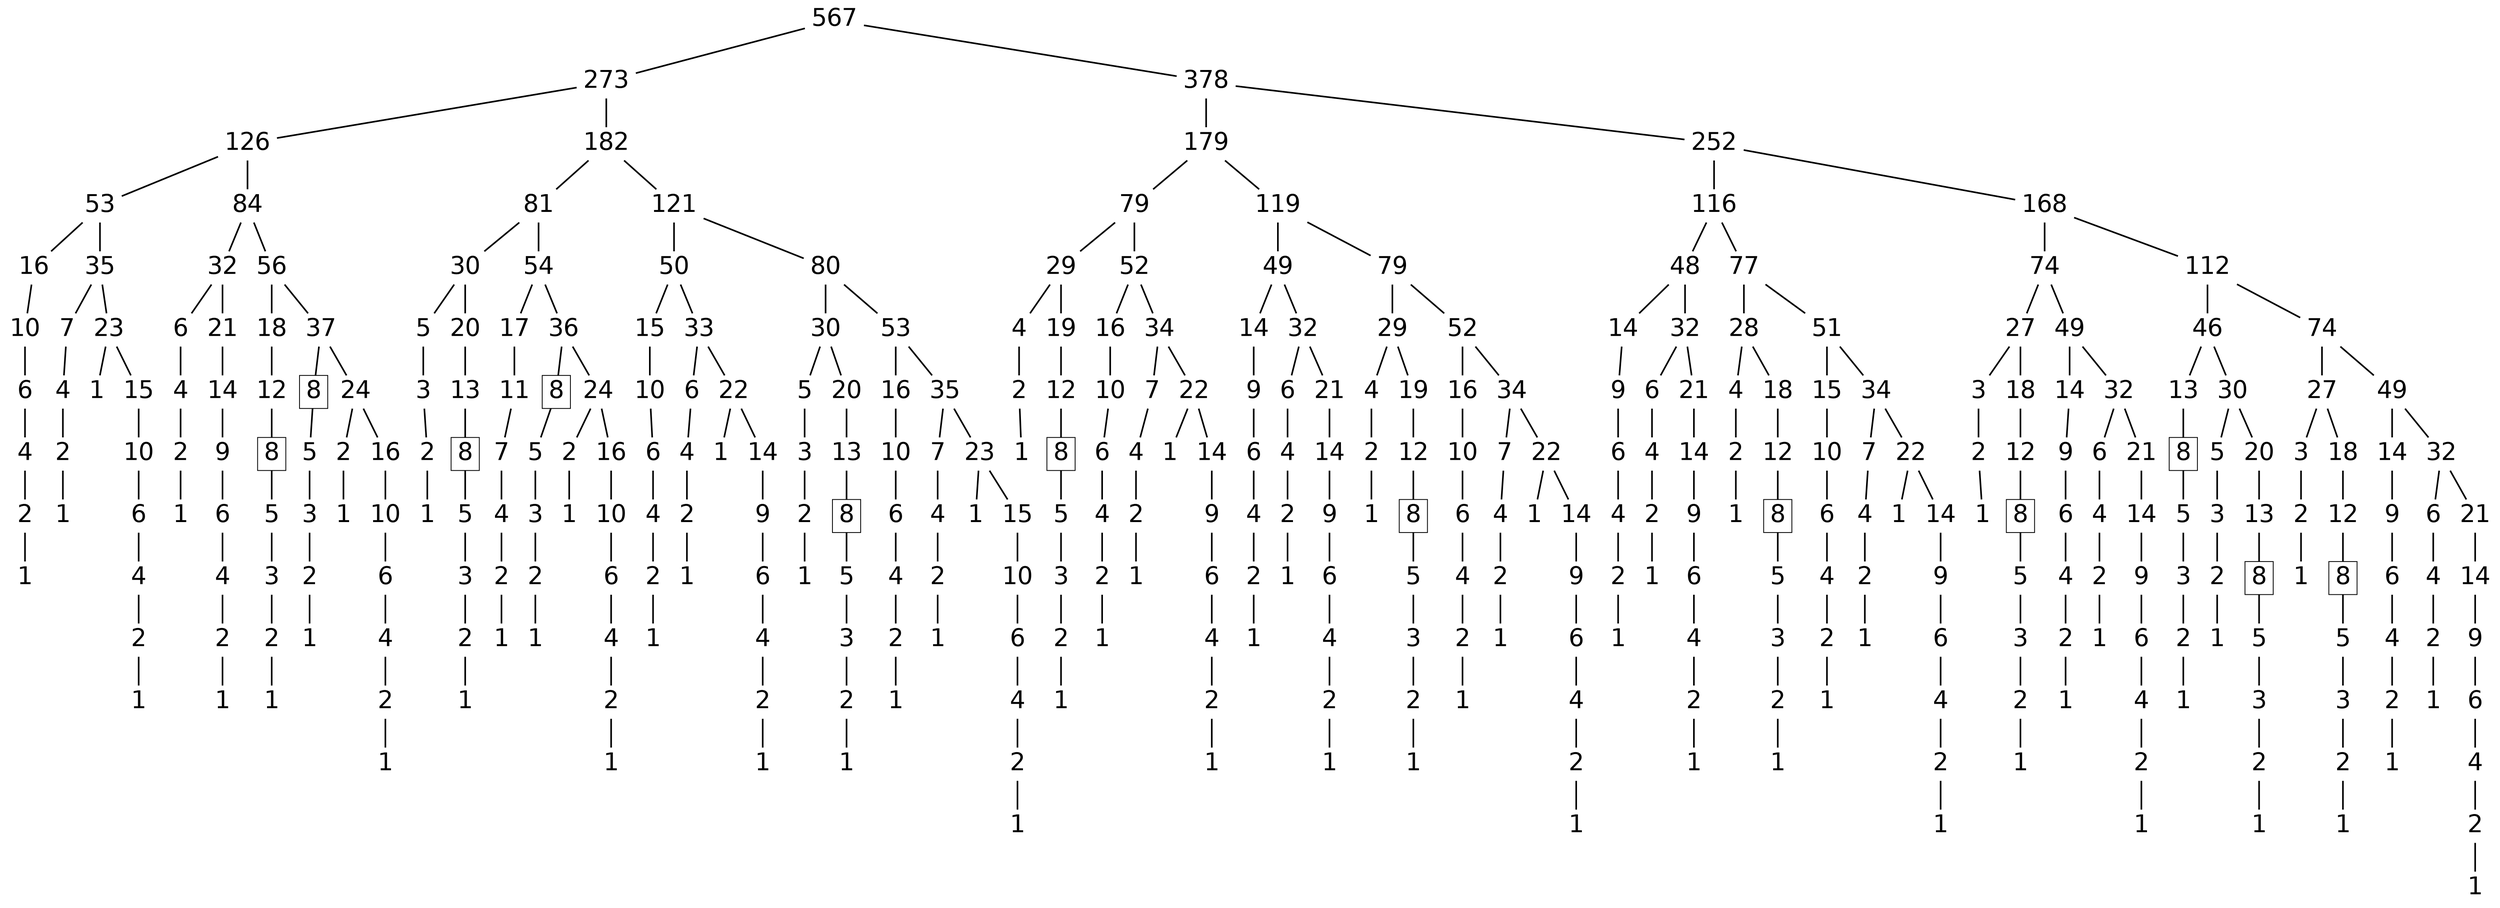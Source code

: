 digraph graph_name {
 graph[nodesep = 0.1];
 edge[dir=none, style=bold];
 node[ fontname = "Helvetica", shape = plaintext, width = 0.25, height = 0.25, fontsize=30];
sn[label="567" ];
sn->so
so[label="273" ];
so->sp
sp[label="126" ];
sp->sq
sq[label="53" ];
sq->sr
sr[label="16" ];
sr->ss
ss[label="10" ];
ss->st
st[label="6" ];
st->su
su[label="4" ];
su->sv
sv[label="2" ];
sv->sw
sw[label="1" ];
sq->sx
sx[label="35" ];
sx->sy
sy[label="7" ];
sy->sz
sz[label="4" ];
sz->ta
ta[label="2" ];
ta->tb
tb[label="1" ];
sx->tc
tc[label="23" ];
tc->td
td[label="1" ];
tc->te
te[label="15" ];
te->tf
tf[label="10" ];
tf->tg
tg[label="6" ];
tg->th
th[label="4" ];
th->ti
ti[label="2" ];
ti->tj
tj[label="1" ];
sp->tk
tk[label="84" ];
tk->tl
tl[label="32" ];
tl->tm
tm[label="6" ];
tm->tn
tn[label="4" ];
tn->to
to[label="2" ];
to->tp
tp[label="1" ];
tl->tq
tq[label="21" ];
tq->tr
tr[label="14" ];
tr->ts
ts[label="9" ];
ts->tt
tt[label="6" ];
tt->tu
tu[label="4" ];
tu->tv
tv[label="2" ];
tv->tw
tw[label="1" ];
tk->tx
tx[label="56" ];
tx->ty
ty[label="18" ];
ty->tz
tz[label="12" ];
tz->ua
ua[label="8" ;shape=box];
ua->ub
ub[label="5" ];
ub->uc
uc[label="3" ];
uc->ud
ud[label="2" ];
ud->ue
ue[label="1" ];
tx->uf
uf[label="37" ];
uf->ug
ug[label="8" ;shape=box];
ug->uh
uh[label="5" ];
uh->ui
ui[label="3" ];
ui->uj
uj[label="2" ];
uj->uk
uk[label="1" ];
uf->ul
ul[label="24" ];
ul->um
um[label="2" ];
um->un
un[label="1" ];
ul->uo
uo[label="16" ];
uo->up
up[label="10" ];
up->uq
uq[label="6" ];
uq->ur
ur[label="4" ];
ur->us
us[label="2" ];
us->ut
ut[label="1" ];
so->uu
uu[label="182" ];
uu->uv
uv[label="81" ];
uv->uw
uw[label="30" ];
uw->ux
ux[label="5" ];
ux->uy
uy[label="3" ];
uy->uz
uz[label="2" ];
uz->va
va[label="1" ];
uw->vb
vb[label="20" ];
vb->vc
vc[label="13" ];
vc->vd
vd[label="8" ;shape=box];
vd->ve
ve[label="5" ];
ve->vf
vf[label="3" ];
vf->vg
vg[label="2" ];
vg->vh
vh[label="1" ];
uv->vi
vi[label="54" ];
vi->vj
vj[label="17" ];
vj->vk
vk[label="11" ];
vk->vl
vl[label="7" ];
vl->vm
vm[label="4" ];
vm->vn
vn[label="2" ];
vn->vo
vo[label="1" ];
vi->vp
vp[label="36" ];
vp->vq
vq[label="8" ;shape=box];
vq->vr
vr[label="5" ];
vr->vs
vs[label="3" ];
vs->vt
vt[label="2" ];
vt->vu
vu[label="1" ];
vp->vv
vv[label="24" ];
vv->vw
vw[label="2" ];
vw->vx
vx[label="1" ];
vv->vy
vy[label="16" ];
vy->vz
vz[label="10" ];
vz->wa
wa[label="6" ];
wa->wb
wb[label="4" ];
wb->wc
wc[label="2" ];
wc->wd
wd[label="1" ];
uu->we
we[label="121" ];
we->wf
wf[label="50" ];
wf->wg
wg[label="15" ];
wg->wh
wh[label="10" ];
wh->wi
wi[label="6" ];
wi->wj
wj[label="4" ];
wj->wk
wk[label="2" ];
wk->wl
wl[label="1" ];
wf->wm
wm[label="33" ];
wm->wn
wn[label="6" ];
wn->wo
wo[label="4" ];
wo->wp
wp[label="2" ];
wp->wq
wq[label="1" ];
wm->wr
wr[label="22" ];
wr->ws
ws[label="1" ];
wr->wt
wt[label="14" ];
wt->wu
wu[label="9" ];
wu->wv
wv[label="6" ];
wv->ww
ww[label="4" ];
ww->wx
wx[label="2" ];
wx->wy
wy[label="1" ];
we->wz
wz[label="80" ];
wz->xa
xa[label="30" ];
xa->xb
xb[label="5" ];
xb->xc
xc[label="3" ];
xc->xd
xd[label="2" ];
xd->xe
xe[label="1" ];
xa->xf
xf[label="20" ];
xf->xg
xg[label="13" ];
xg->xh
xh[label="8" ;shape=box];
xh->xi
xi[label="5" ];
xi->xj
xj[label="3" ];
xj->xk
xk[label="2" ];
xk->xl
xl[label="1" ];
wz->xm
xm[label="53" ];
xm->xn
xn[label="16" ];
xn->xo
xo[label="10" ];
xo->xp
xp[label="6" ];
xp->xq
xq[label="4" ];
xq->xr
xr[label="2" ];
xr->xs
xs[label="1" ];
xm->xt
xt[label="35" ];
xt->xu
xu[label="7" ];
xu->xv
xv[label="4" ];
xv->xw
xw[label="2" ];
xw->xx
xx[label="1" ];
xt->xy
xy[label="23" ];
xy->xz
xz[label="1" ];
xy->ya
ya[label="15" ];
ya->yb
yb[label="10" ];
yb->yc
yc[label="6" ];
yc->yd
yd[label="4" ];
yd->ye
ye[label="2" ];
ye->yf
yf[label="1" ];
sn->yg
yg[label="378" ];
yg->yh
yh[label="179" ];
yh->yi
yi[label="79" ];
yi->yj
yj[label="29" ];
yj->yk
yk[label="4" ];
yk->yl
yl[label="2" ];
yl->ym
ym[label="1" ];
yj->yn
yn[label="19" ];
yn->yo
yo[label="12" ];
yo->yp
yp[label="8" ;shape=box];
yp->yq
yq[label="5" ];
yq->yr
yr[label="3" ];
yr->ys
ys[label="2" ];
ys->yt
yt[label="1" ];
yi->yu
yu[label="52" ];
yu->yv
yv[label="16" ];
yv->yw
yw[label="10" ];
yw->yx
yx[label="6" ];
yx->yy
yy[label="4" ];
yy->yz
yz[label="2" ];
yz->za
za[label="1" ];
yu->zb
zb[label="34" ];
zb->zc
zc[label="7" ];
zc->zd
zd[label="4" ];
zd->ze
ze[label="2" ];
ze->zf
zf[label="1" ];
zb->zg
zg[label="22" ];
zg->zh
zh[label="1" ];
zg->zi
zi[label="14" ];
zi->zj
zj[label="9" ];
zj->zk
zk[label="6" ];
zk->zl
zl[label="4" ];
zl->zm
zm[label="2" ];
zm->zn
zn[label="1" ];
yh->zo
zo[label="119" ];
zo->zp
zp[label="49" ];
zp->zq
zq[label="14" ];
zq->zr
zr[label="9" ];
zr->zs
zs[label="6" ];
zs->zt
zt[label="4" ];
zt->zu
zu[label="2" ];
zu->zv
zv[label="1" ];
zp->zw
zw[label="32" ];
zw->zx
zx[label="6" ];
zx->zy
zy[label="4" ];
zy->zz
zz[label="2" ];
zz->aaa
aaa[label="1" ];
zw->aab
aab[label="21" ];
aab->aac
aac[label="14" ];
aac->aad
aad[label="9" ];
aad->aae
aae[label="6" ];
aae->aaf
aaf[label="4" ];
aaf->aag
aag[label="2" ];
aag->aah
aah[label="1" ];
zo->aai
aai[label="79" ];
aai->aaj
aaj[label="29" ];
aaj->aak
aak[label="4" ];
aak->aal
aal[label="2" ];
aal->aam
aam[label="1" ];
aaj->aan
aan[label="19" ];
aan->aao
aao[label="12" ];
aao->aap
aap[label="8" ;shape=box];
aap->aaq
aaq[label="5" ];
aaq->aar
aar[label="3" ];
aar->aas
aas[label="2" ];
aas->aat
aat[label="1" ];
aai->aau
aau[label="52" ];
aau->aav
aav[label="16" ];
aav->aaw
aaw[label="10" ];
aaw->aax
aax[label="6" ];
aax->aay
aay[label="4" ];
aay->aaz
aaz[label="2" ];
aaz->aba
aba[label="1" ];
aau->abb
abb[label="34" ];
abb->abc
abc[label="7" ];
abc->abd
abd[label="4" ];
abd->abe
abe[label="2" ];
abe->abf
abf[label="1" ];
abb->abg
abg[label="22" ];
abg->abh
abh[label="1" ];
abg->abi
abi[label="14" ];
abi->abj
abj[label="9" ];
abj->abk
abk[label="6" ];
abk->abl
abl[label="4" ];
abl->abm
abm[label="2" ];
abm->abn
abn[label="1" ];
yg->abo
abo[label="252" ];
abo->abp
abp[label="116" ];
abp->abq
abq[label="48" ];
abq->abr
abr[label="14" ];
abr->abs
abs[label="9" ];
abs->abt
abt[label="6" ];
abt->abu
abu[label="4" ];
abu->abv
abv[label="2" ];
abv->abw
abw[label="1" ];
abq->abx
abx[label="32" ];
abx->aby
aby[label="6" ];
aby->abz
abz[label="4" ];
abz->aca
aca[label="2" ];
aca->acb
acb[label="1" ];
abx->acc
acc[label="21" ];
acc->acd
acd[label="14" ];
acd->ace
ace[label="9" ];
ace->acf
acf[label="6" ];
acf->acg
acg[label="4" ];
acg->ach
ach[label="2" ];
ach->aci
aci[label="1" ];
abp->acj
acj[label="77" ];
acj->ack
ack[label="28" ];
ack->acl
acl[label="4" ];
acl->acm
acm[label="2" ];
acm->acn
acn[label="1" ];
ack->aco
aco[label="18" ];
aco->acp
acp[label="12" ];
acp->acq
acq[label="8" ;shape=box];
acq->acr
acr[label="5" ];
acr->acs
acs[label="3" ];
acs->act
act[label="2" ];
act->acu
acu[label="1" ];
acj->acv
acv[label="51" ];
acv->acw
acw[label="15" ];
acw->acx
acx[label="10" ];
acx->acy
acy[label="6" ];
acy->acz
acz[label="4" ];
acz->ada
ada[label="2" ];
ada->adb
adb[label="1" ];
acv->adc
adc[label="34" ];
adc->add
add[label="7" ];
add->ade
ade[label="4" ];
ade->adf
adf[label="2" ];
adf->adg
adg[label="1" ];
adc->adh
adh[label="22" ];
adh->adi
adi[label="1" ];
adh->adj
adj[label="14" ];
adj->adk
adk[label="9" ];
adk->adl
adl[label="6" ];
adl->adm
adm[label="4" ];
adm->adn
adn[label="2" ];
adn->ado
ado[label="1" ];
abo->adp
adp[label="168" ];
adp->adq
adq[label="74" ];
adq->adr
adr[label="27" ];
adr->ads
ads[label="3" ];
ads->adt
adt[label="2" ];
adt->adu
adu[label="1" ];
adr->adv
adv[label="18" ];
adv->adw
adw[label="12" ];
adw->adx
adx[label="8" ;shape=box];
adx->ady
ady[label="5" ];
ady->adz
adz[label="3" ];
adz->aea
aea[label="2" ];
aea->aeb
aeb[label="1" ];
adq->aec
aec[label="49" ];
aec->aed
aed[label="14" ];
aed->aee
aee[label="9" ];
aee->aef
aef[label="6" ];
aef->aeg
aeg[label="4" ];
aeg->aeh
aeh[label="2" ];
aeh->aei
aei[label="1" ];
aec->aej
aej[label="32" ];
aej->aek
aek[label="6" ];
aek->ael
ael[label="4" ];
ael->aem
aem[label="2" ];
aem->aen
aen[label="1" ];
aej->aeo
aeo[label="21" ];
aeo->aep
aep[label="14" ];
aep->aeq
aeq[label="9" ];
aeq->aer
aer[label="6" ];
aer->aes
aes[label="4" ];
aes->aet
aet[label="2" ];
aet->aeu
aeu[label="1" ];
adp->aev
aev[label="112" ];
aev->aew
aew[label="46" ];
aew->aex
aex[label="13" ];
aex->aey
aey[label="8" ;shape=box];
aey->aez
aez[label="5" ];
aez->afa
afa[label="3" ];
afa->afb
afb[label="2" ];
afb->afc
afc[label="1" ];
aew->afd
afd[label="30" ];
afd->afe
afe[label="5" ];
afe->aff
aff[label="3" ];
aff->afg
afg[label="2" ];
afg->afh
afh[label="1" ];
afd->afi
afi[label="20" ];
afi->afj
afj[label="13" ];
afj->afk
afk[label="8" ;shape=box];
afk->afl
afl[label="5" ];
afl->afm
afm[label="3" ];
afm->afn
afn[label="2" ];
afn->afo
afo[label="1" ];
aev->afp
afp[label="74" ];
afp->afq
afq[label="27" ];
afq->afr
afr[label="3" ];
afr->afs
afs[label="2" ];
afs->aft
aft[label="1" ];
afq->afu
afu[label="18" ];
afu->afv
afv[label="12" ];
afv->afw
afw[label="8" ;shape=box];
afw->afx
afx[label="5" ];
afx->afy
afy[label="3" ];
afy->afz
afz[label="2" ];
afz->aga
aga[label="1" ];
afp->agb
agb[label="49" ];
agb->agc
agc[label="14" ];
agc->agd
agd[label="9" ];
agd->age
age[label="6" ];
age->agf
agf[label="4" ];
agf->agg
agg[label="2" ];
agg->agh
agh[label="1" ];
agb->agi
agi[label="32" ];
agi->agj
agj[label="6" ];
agj->agk
agk[label="4" ];
agk->agl
agl[label="2" ];
agl->agm
agm[label="1" ];
agi->agn
agn[label="21" ];
agn->ago
ago[label="14" ];
ago->agp
agp[label="9" ];
agp->agq
agq[label="6" ];
agq->agr
agr[label="4" ];
agr->ags
ags[label="2" ];
ags->agt
agt[label="1" ];
}
